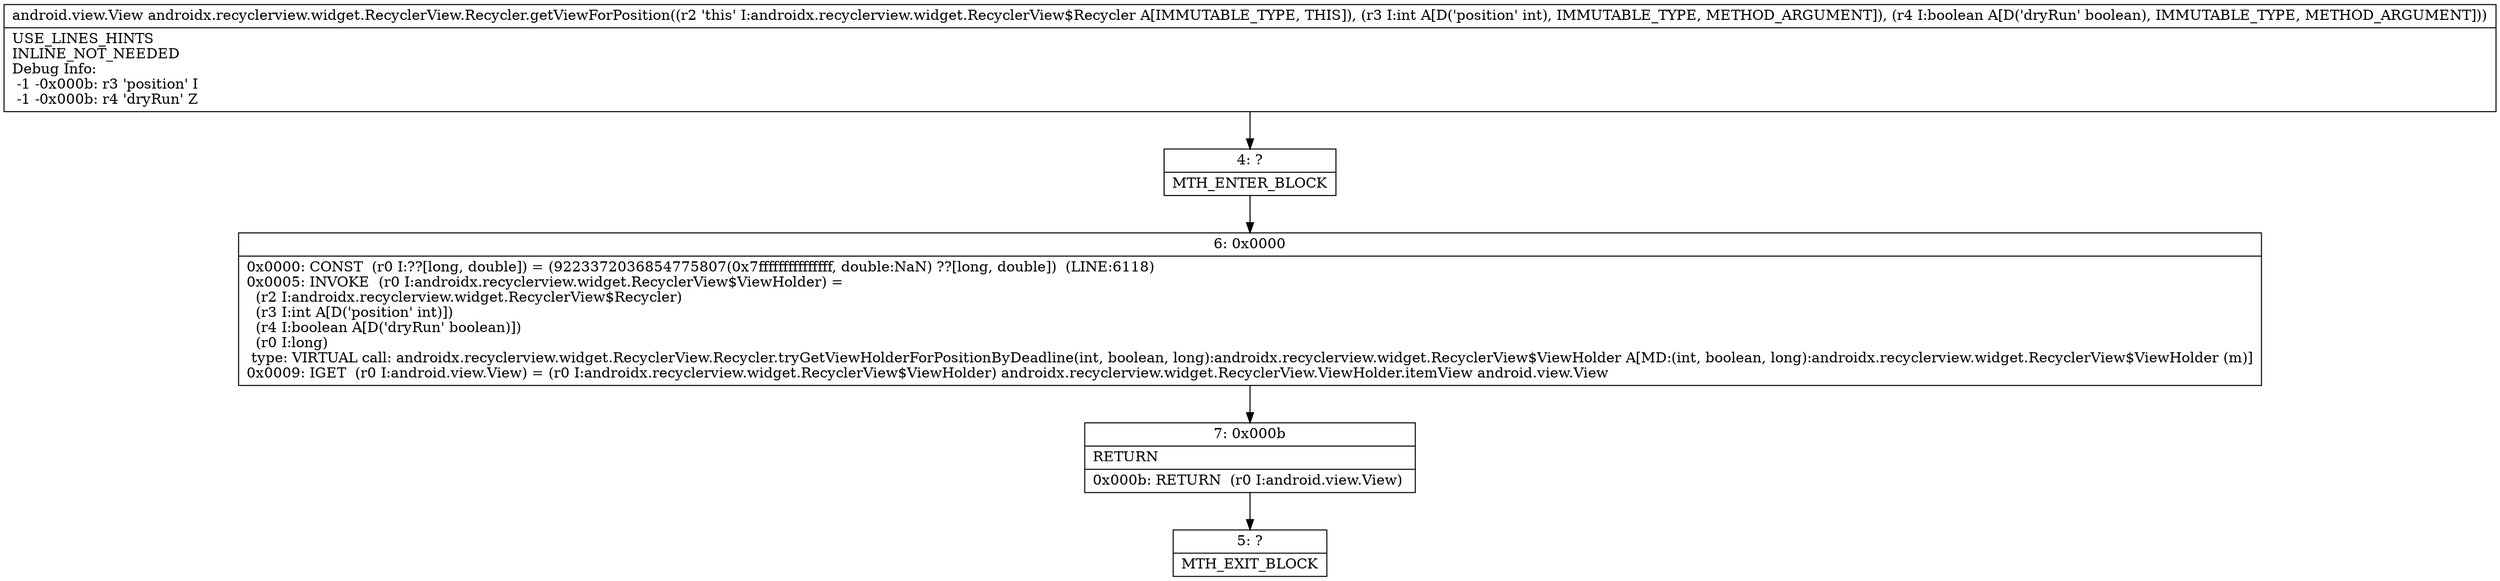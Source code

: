 digraph "CFG forandroidx.recyclerview.widget.RecyclerView.Recycler.getViewForPosition(IZ)Landroid\/view\/View;" {
Node_4 [shape=record,label="{4\:\ ?|MTH_ENTER_BLOCK\l}"];
Node_6 [shape=record,label="{6\:\ 0x0000|0x0000: CONST  (r0 I:??[long, double]) = (9223372036854775807(0x7fffffffffffffff, double:NaN) ??[long, double])  (LINE:6118)\l0x0005: INVOKE  (r0 I:androidx.recyclerview.widget.RecyclerView$ViewHolder) = \l  (r2 I:androidx.recyclerview.widget.RecyclerView$Recycler)\l  (r3 I:int A[D('position' int)])\l  (r4 I:boolean A[D('dryRun' boolean)])\l  (r0 I:long)\l type: VIRTUAL call: androidx.recyclerview.widget.RecyclerView.Recycler.tryGetViewHolderForPositionByDeadline(int, boolean, long):androidx.recyclerview.widget.RecyclerView$ViewHolder A[MD:(int, boolean, long):androidx.recyclerview.widget.RecyclerView$ViewHolder (m)]\l0x0009: IGET  (r0 I:android.view.View) = (r0 I:androidx.recyclerview.widget.RecyclerView$ViewHolder) androidx.recyclerview.widget.RecyclerView.ViewHolder.itemView android.view.View \l}"];
Node_7 [shape=record,label="{7\:\ 0x000b|RETURN\l|0x000b: RETURN  (r0 I:android.view.View) \l}"];
Node_5 [shape=record,label="{5\:\ ?|MTH_EXIT_BLOCK\l}"];
MethodNode[shape=record,label="{android.view.View androidx.recyclerview.widget.RecyclerView.Recycler.getViewForPosition((r2 'this' I:androidx.recyclerview.widget.RecyclerView$Recycler A[IMMUTABLE_TYPE, THIS]), (r3 I:int A[D('position' int), IMMUTABLE_TYPE, METHOD_ARGUMENT]), (r4 I:boolean A[D('dryRun' boolean), IMMUTABLE_TYPE, METHOD_ARGUMENT]))  | USE_LINES_HINTS\lINLINE_NOT_NEEDED\lDebug Info:\l  \-1 \-0x000b: r3 'position' I\l  \-1 \-0x000b: r4 'dryRun' Z\l}"];
MethodNode -> Node_4;Node_4 -> Node_6;
Node_6 -> Node_7;
Node_7 -> Node_5;
}

